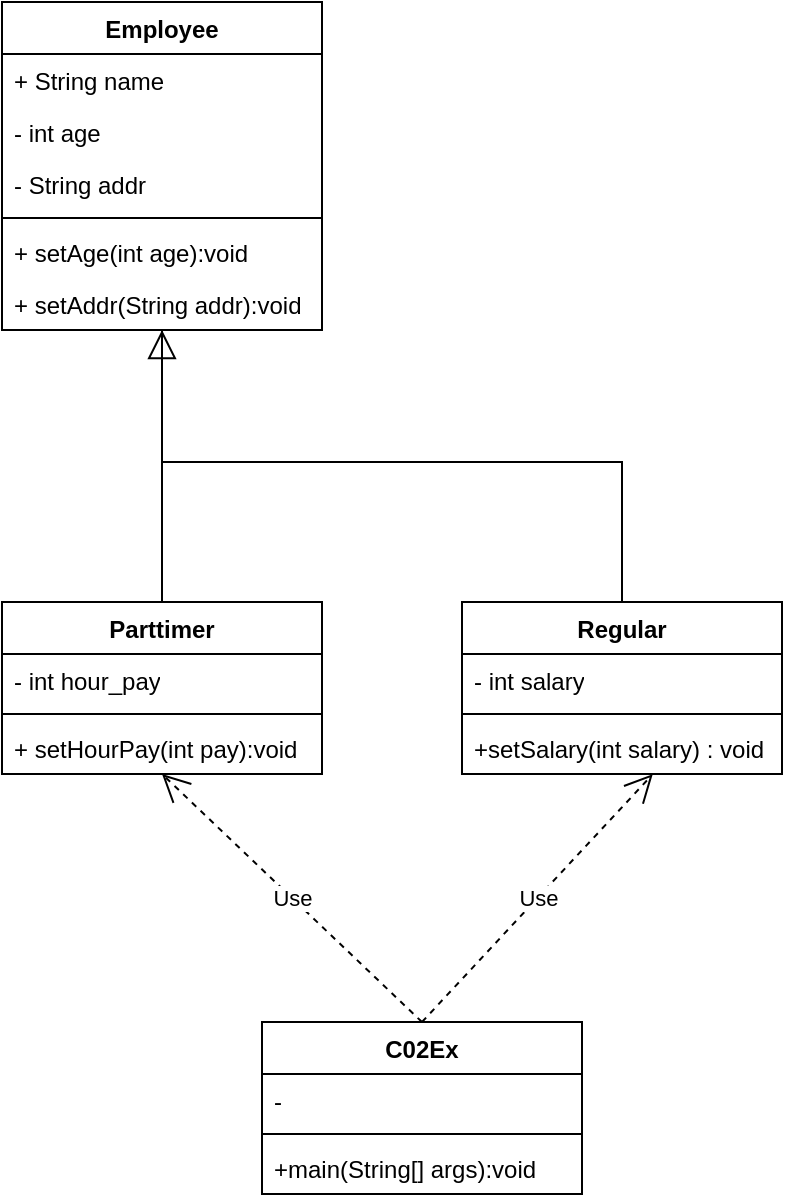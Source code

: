 <mxfile version="24.0.2" type="device">
  <diagram id="C5RBs43oDa-KdzZeNtuy" name="Page-1">
    <mxGraphModel dx="999" dy="536" grid="1" gridSize="10" guides="1" tooltips="1" connect="1" arrows="1" fold="1" page="1" pageScale="1" pageWidth="827" pageHeight="1169" math="0" shadow="0">
      <root>
        <mxCell id="WIyWlLk6GJQsqaUBKTNV-0" />
        <mxCell id="WIyWlLk6GJQsqaUBKTNV-1" parent="WIyWlLk6GJQsqaUBKTNV-0" />
        <mxCell id="lNfhT2KIbJr3xX1g3dHH-8" value="" style="edgeStyle=orthogonalEdgeStyle;rounded=0;orthogonalLoop=1;jettySize=auto;html=1;endArrow=none;endFill=0;startArrow=block;startFill=0;endSize=12;startSize=12;" edge="1" parent="WIyWlLk6GJQsqaUBKTNV-1" source="lNfhT2KIbJr3xX1g3dHH-0" target="lNfhT2KIbJr3xX1g3dHH-4">
          <mxGeometry relative="1" as="geometry" />
        </mxCell>
        <mxCell id="lNfhT2KIbJr3xX1g3dHH-14" value="" style="edgeStyle=orthogonalEdgeStyle;rounded=0;orthogonalLoop=1;jettySize=auto;html=1;endArrow=none;endFill=0;" edge="1" parent="WIyWlLk6GJQsqaUBKTNV-1" source="lNfhT2KIbJr3xX1g3dHH-0" target="lNfhT2KIbJr3xX1g3dHH-10">
          <mxGeometry relative="1" as="geometry">
            <Array as="points">
              <mxPoint x="120" y="500" />
              <mxPoint x="350" y="500" />
            </Array>
          </mxGeometry>
        </mxCell>
        <mxCell id="lNfhT2KIbJr3xX1g3dHH-0" value="Employee" style="swimlane;fontStyle=1;align=center;verticalAlign=top;childLayout=stackLayout;horizontal=1;startSize=26;horizontalStack=0;resizeParent=1;resizeParentMax=0;resizeLast=0;collapsible=1;marginBottom=0;whiteSpace=wrap;html=1;" vertex="1" parent="WIyWlLk6GJQsqaUBKTNV-1">
          <mxGeometry x="40" y="270" width="160" height="164" as="geometry" />
        </mxCell>
        <mxCell id="lNfhT2KIbJr3xX1g3dHH-1" value="+ String name" style="text;strokeColor=none;fillColor=none;align=left;verticalAlign=top;spacingLeft=4;spacingRight=4;overflow=hidden;rotatable=0;points=[[0,0.5],[1,0.5]];portConstraint=eastwest;whiteSpace=wrap;html=1;" vertex="1" parent="lNfhT2KIbJr3xX1g3dHH-0">
          <mxGeometry y="26" width="160" height="26" as="geometry" />
        </mxCell>
        <mxCell id="lNfhT2KIbJr3xX1g3dHH-16" value="- int age" style="text;strokeColor=none;fillColor=none;align=left;verticalAlign=top;spacingLeft=4;spacingRight=4;overflow=hidden;rotatable=0;points=[[0,0.5],[1,0.5]];portConstraint=eastwest;whiteSpace=wrap;html=1;" vertex="1" parent="lNfhT2KIbJr3xX1g3dHH-0">
          <mxGeometry y="52" width="160" height="26" as="geometry" />
        </mxCell>
        <mxCell id="lNfhT2KIbJr3xX1g3dHH-17" value="- String addr" style="text;strokeColor=none;fillColor=none;align=left;verticalAlign=top;spacingLeft=4;spacingRight=4;overflow=hidden;rotatable=0;points=[[0,0.5],[1,0.5]];portConstraint=eastwest;whiteSpace=wrap;html=1;" vertex="1" parent="lNfhT2KIbJr3xX1g3dHH-0">
          <mxGeometry y="78" width="160" height="26" as="geometry" />
        </mxCell>
        <mxCell id="lNfhT2KIbJr3xX1g3dHH-2" value="" style="line;strokeWidth=1;fillColor=none;align=left;verticalAlign=middle;spacingTop=-1;spacingLeft=3;spacingRight=3;rotatable=0;labelPosition=right;points=[];portConstraint=eastwest;strokeColor=inherit;" vertex="1" parent="lNfhT2KIbJr3xX1g3dHH-0">
          <mxGeometry y="104" width="160" height="8" as="geometry" />
        </mxCell>
        <mxCell id="lNfhT2KIbJr3xX1g3dHH-3" value="+ setAge(int age):void" style="text;strokeColor=none;fillColor=none;align=left;verticalAlign=top;spacingLeft=4;spacingRight=4;overflow=hidden;rotatable=0;points=[[0,0.5],[1,0.5]];portConstraint=eastwest;whiteSpace=wrap;html=1;" vertex="1" parent="lNfhT2KIbJr3xX1g3dHH-0">
          <mxGeometry y="112" width="160" height="26" as="geometry" />
        </mxCell>
        <mxCell id="lNfhT2KIbJr3xX1g3dHH-18" value="+ setAddr(String addr):void" style="text;strokeColor=none;fillColor=none;align=left;verticalAlign=top;spacingLeft=4;spacingRight=4;overflow=hidden;rotatable=0;points=[[0,0.5],[1,0.5]];portConstraint=eastwest;whiteSpace=wrap;html=1;" vertex="1" parent="lNfhT2KIbJr3xX1g3dHH-0">
          <mxGeometry y="138" width="160" height="26" as="geometry" />
        </mxCell>
        <mxCell id="lNfhT2KIbJr3xX1g3dHH-4" value="Parttimer" style="swimlane;fontStyle=1;align=center;verticalAlign=top;childLayout=stackLayout;horizontal=1;startSize=26;horizontalStack=0;resizeParent=1;resizeParentMax=0;resizeLast=0;collapsible=1;marginBottom=0;whiteSpace=wrap;html=1;" vertex="1" parent="WIyWlLk6GJQsqaUBKTNV-1">
          <mxGeometry x="40" y="570" width="160" height="86" as="geometry" />
        </mxCell>
        <mxCell id="lNfhT2KIbJr3xX1g3dHH-5" value="- int hour_pay" style="text;strokeColor=none;fillColor=none;align=left;verticalAlign=top;spacingLeft=4;spacingRight=4;overflow=hidden;rotatable=0;points=[[0,0.5],[1,0.5]];portConstraint=eastwest;whiteSpace=wrap;html=1;" vertex="1" parent="lNfhT2KIbJr3xX1g3dHH-4">
          <mxGeometry y="26" width="160" height="26" as="geometry" />
        </mxCell>
        <mxCell id="lNfhT2KIbJr3xX1g3dHH-6" value="" style="line;strokeWidth=1;fillColor=none;align=left;verticalAlign=middle;spacingTop=-1;spacingLeft=3;spacingRight=3;rotatable=0;labelPosition=right;points=[];portConstraint=eastwest;strokeColor=inherit;" vertex="1" parent="lNfhT2KIbJr3xX1g3dHH-4">
          <mxGeometry y="52" width="160" height="8" as="geometry" />
        </mxCell>
        <mxCell id="lNfhT2KIbJr3xX1g3dHH-19" value="+ setHourPay(int pay):void" style="text;strokeColor=none;fillColor=none;align=left;verticalAlign=top;spacingLeft=4;spacingRight=4;overflow=hidden;rotatable=0;points=[[0,0.5],[1,0.5]];portConstraint=eastwest;whiteSpace=wrap;html=1;" vertex="1" parent="lNfhT2KIbJr3xX1g3dHH-4">
          <mxGeometry y="60" width="160" height="26" as="geometry" />
        </mxCell>
        <mxCell id="lNfhT2KIbJr3xX1g3dHH-10" value="Regular" style="swimlane;fontStyle=1;align=center;verticalAlign=top;childLayout=stackLayout;horizontal=1;startSize=26;horizontalStack=0;resizeParent=1;resizeParentMax=0;resizeLast=0;collapsible=1;marginBottom=0;whiteSpace=wrap;html=1;" vertex="1" parent="WIyWlLk6GJQsqaUBKTNV-1">
          <mxGeometry x="270" y="570" width="160" height="86" as="geometry" />
        </mxCell>
        <mxCell id="lNfhT2KIbJr3xX1g3dHH-11" value="- int salary" style="text;strokeColor=none;fillColor=none;align=left;verticalAlign=top;spacingLeft=4;spacingRight=4;overflow=hidden;rotatable=0;points=[[0,0.5],[1,0.5]];portConstraint=eastwest;whiteSpace=wrap;html=1;" vertex="1" parent="lNfhT2KIbJr3xX1g3dHH-10">
          <mxGeometry y="26" width="160" height="26" as="geometry" />
        </mxCell>
        <mxCell id="lNfhT2KIbJr3xX1g3dHH-12" value="" style="line;strokeWidth=1;fillColor=none;align=left;verticalAlign=middle;spacingTop=-1;spacingLeft=3;spacingRight=3;rotatable=0;labelPosition=right;points=[];portConstraint=eastwest;strokeColor=inherit;" vertex="1" parent="lNfhT2KIbJr3xX1g3dHH-10">
          <mxGeometry y="52" width="160" height="8" as="geometry" />
        </mxCell>
        <mxCell id="lNfhT2KIbJr3xX1g3dHH-13" value="+setSalary(int salary) : void" style="text;strokeColor=none;fillColor=none;align=left;verticalAlign=top;spacingLeft=4;spacingRight=4;overflow=hidden;rotatable=0;points=[[0,0.5],[1,0.5]];portConstraint=eastwest;whiteSpace=wrap;html=1;" vertex="1" parent="lNfhT2KIbJr3xX1g3dHH-10">
          <mxGeometry y="60" width="160" height="26" as="geometry" />
        </mxCell>
        <mxCell id="lNfhT2KIbJr3xX1g3dHH-20" value="C02Ex" style="swimlane;fontStyle=1;align=center;verticalAlign=top;childLayout=stackLayout;horizontal=1;startSize=26;horizontalStack=0;resizeParent=1;resizeParentMax=0;resizeLast=0;collapsible=1;marginBottom=0;whiteSpace=wrap;html=1;" vertex="1" parent="WIyWlLk6GJQsqaUBKTNV-1">
          <mxGeometry x="170" y="780" width="160" height="86" as="geometry" />
        </mxCell>
        <mxCell id="lNfhT2KIbJr3xX1g3dHH-21" value="-" style="text;strokeColor=none;fillColor=none;align=left;verticalAlign=top;spacingLeft=4;spacingRight=4;overflow=hidden;rotatable=0;points=[[0,0.5],[1,0.5]];portConstraint=eastwest;whiteSpace=wrap;html=1;" vertex="1" parent="lNfhT2KIbJr3xX1g3dHH-20">
          <mxGeometry y="26" width="160" height="26" as="geometry" />
        </mxCell>
        <mxCell id="lNfhT2KIbJr3xX1g3dHH-22" value="" style="line;strokeWidth=1;fillColor=none;align=left;verticalAlign=middle;spacingTop=-1;spacingLeft=3;spacingRight=3;rotatable=0;labelPosition=right;points=[];portConstraint=eastwest;strokeColor=inherit;" vertex="1" parent="lNfhT2KIbJr3xX1g3dHH-20">
          <mxGeometry y="52" width="160" height="8" as="geometry" />
        </mxCell>
        <mxCell id="lNfhT2KIbJr3xX1g3dHH-23" value="+main(String[] args):void" style="text;strokeColor=none;fillColor=none;align=left;verticalAlign=top;spacingLeft=4;spacingRight=4;overflow=hidden;rotatable=0;points=[[0,0.5],[1,0.5]];portConstraint=eastwest;whiteSpace=wrap;html=1;" vertex="1" parent="lNfhT2KIbJr3xX1g3dHH-20">
          <mxGeometry y="60" width="160" height="26" as="geometry" />
        </mxCell>
        <mxCell id="lNfhT2KIbJr3xX1g3dHH-25" value="Use" style="endArrow=open;endSize=12;dashed=1;html=1;rounded=0;entryX=0.5;entryY=1;entryDx=0;entryDy=0;exitX=0.5;exitY=0;exitDx=0;exitDy=0;" edge="1" parent="WIyWlLk6GJQsqaUBKTNV-1" source="lNfhT2KIbJr3xX1g3dHH-20" target="lNfhT2KIbJr3xX1g3dHH-4">
          <mxGeometry width="160" relative="1" as="geometry">
            <mxPoint x="170" y="740" as="sourcePoint" />
            <mxPoint x="330" y="740" as="targetPoint" />
          </mxGeometry>
        </mxCell>
        <mxCell id="lNfhT2KIbJr3xX1g3dHH-26" value="Use" style="endArrow=open;endSize=12;dashed=1;html=1;rounded=0;entryX=0.596;entryY=1.005;entryDx=0;entryDy=0;exitX=0.5;exitY=0;exitDx=0;exitDy=0;entryPerimeter=0;" edge="1" parent="WIyWlLk6GJQsqaUBKTNV-1" source="lNfhT2KIbJr3xX1g3dHH-20" target="lNfhT2KIbJr3xX1g3dHH-13">
          <mxGeometry width="160" relative="1" as="geometry">
            <mxPoint x="260" y="790" as="sourcePoint" />
            <mxPoint x="130" y="666" as="targetPoint" />
          </mxGeometry>
        </mxCell>
      </root>
    </mxGraphModel>
  </diagram>
</mxfile>
